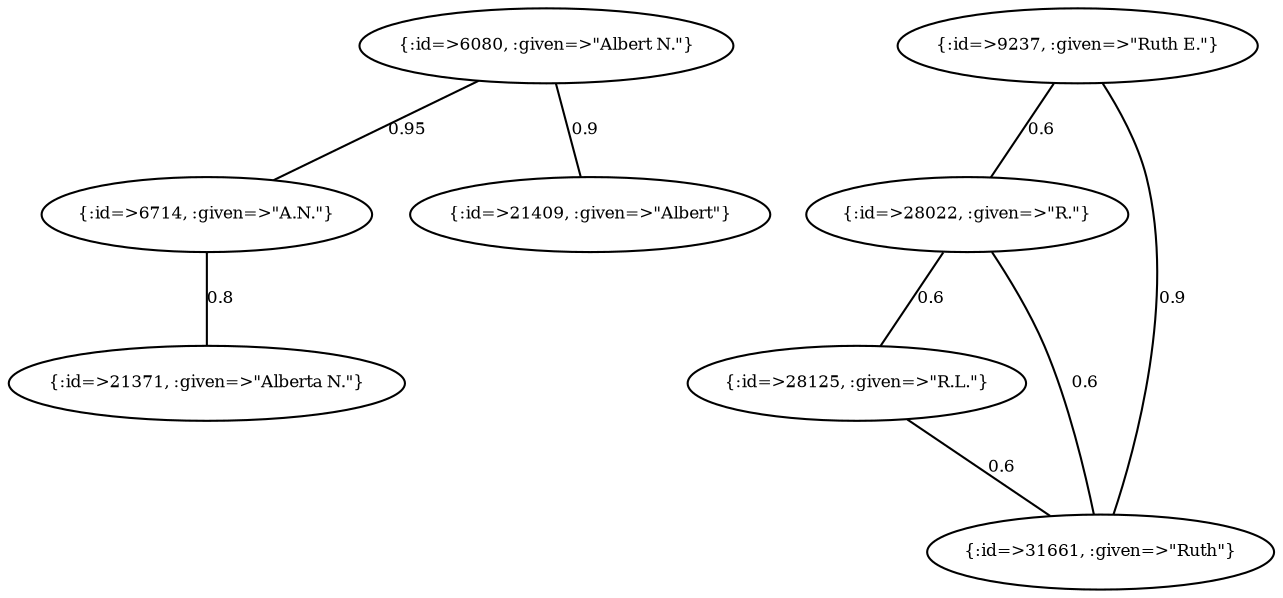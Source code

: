 graph Collector__WeightedGraph {
    "{:id=>6080, :given=>\"Albert N.\"}" [
        fontsize = 8,
        label = "{:id=>6080, :given=>\"Albert N.\"}"
    ]

    "{:id=>6714, :given=>\"A.N.\"}" [
        fontsize = 8,
        label = "{:id=>6714, :given=>\"A.N.\"}"
    ]

    "{:id=>9237, :given=>\"Ruth E.\"}" [
        fontsize = 8,
        label = "{:id=>9237, :given=>\"Ruth E.\"}"
    ]

    "{:id=>21371, :given=>\"Alberta N.\"}" [
        fontsize = 8,
        label = "{:id=>21371, :given=>\"Alberta N.\"}"
    ]

    "{:id=>21409, :given=>\"Albert\"}" [
        fontsize = 8,
        label = "{:id=>21409, :given=>\"Albert\"}"
    ]

    "{:id=>28022, :given=>\"R.\"}" [
        fontsize = 8,
        label = "{:id=>28022, :given=>\"R.\"}"
    ]

    "{:id=>28125, :given=>\"R.L.\"}" [
        fontsize = 8,
        label = "{:id=>28125, :given=>\"R.L.\"}"
    ]

    "{:id=>31661, :given=>\"Ruth\"}" [
        fontsize = 8,
        label = "{:id=>31661, :given=>\"Ruth\"}"
    ]

    "{:id=>6080, :given=>\"Albert N.\"}" -- "{:id=>6714, :given=>\"A.N.\"}" [
        fontsize = 8,
        label = 0.95
    ]

    "{:id=>6080, :given=>\"Albert N.\"}" -- "{:id=>21409, :given=>\"Albert\"}" [
        fontsize = 8,
        label = 0.9
    ]

    "{:id=>6714, :given=>\"A.N.\"}" -- "{:id=>21371, :given=>\"Alberta N.\"}" [
        fontsize = 8,
        label = 0.8
    ]

    "{:id=>9237, :given=>\"Ruth E.\"}" -- "{:id=>28022, :given=>\"R.\"}" [
        fontsize = 8,
        label = 0.6
    ]

    "{:id=>9237, :given=>\"Ruth E.\"}" -- "{:id=>31661, :given=>\"Ruth\"}" [
        fontsize = 8,
        label = 0.9
    ]

    "{:id=>28022, :given=>\"R.\"}" -- "{:id=>28125, :given=>\"R.L.\"}" [
        fontsize = 8,
        label = 0.6
    ]

    "{:id=>28022, :given=>\"R.\"}" -- "{:id=>31661, :given=>\"Ruth\"}" [
        fontsize = 8,
        label = 0.6
    ]

    "{:id=>28125, :given=>\"R.L.\"}" -- "{:id=>31661, :given=>\"Ruth\"}" [
        fontsize = 8,
        label = 0.6
    ]
}
